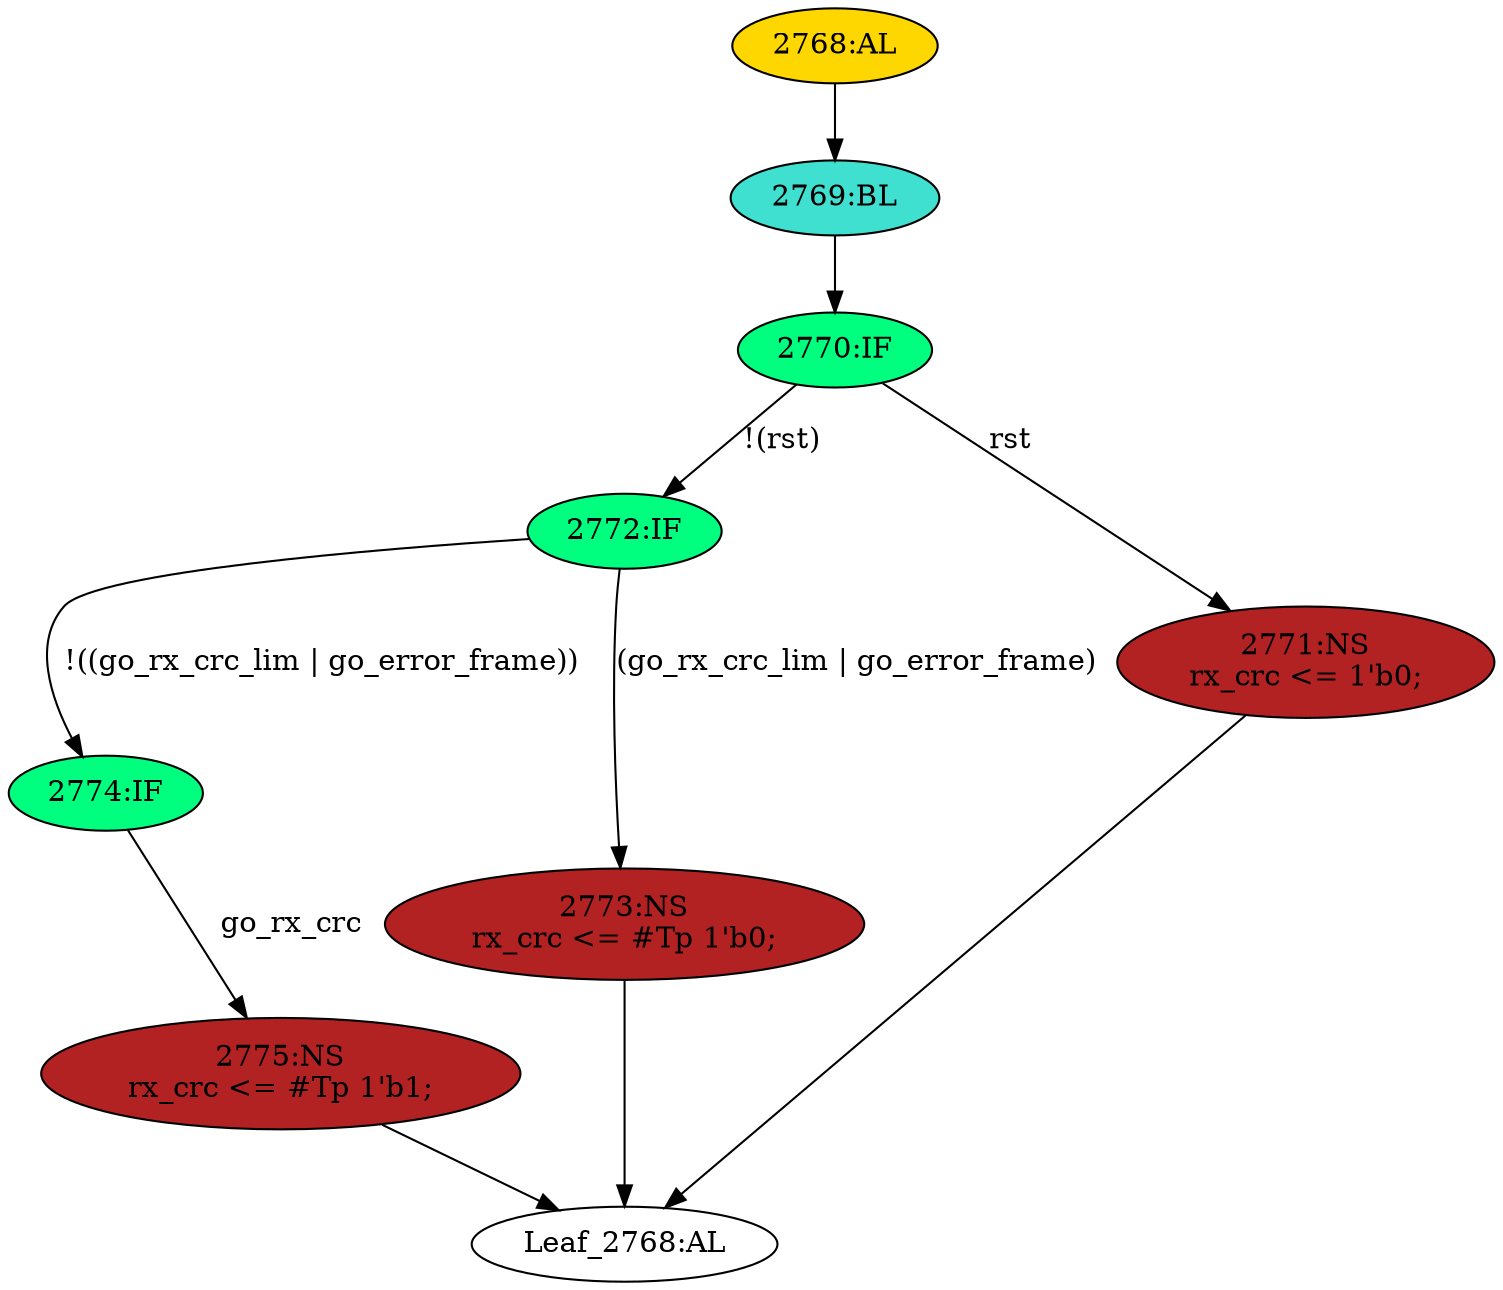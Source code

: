 strict digraph "" {
	node [label="\N"];
	"2769:BL"	 [ast="<pyverilog.vparser.ast.Block object at 0x7f44f692f450>",
		fillcolor=turquoise,
		label="2769:BL",
		statements="[]",
		style=filled,
		typ=Block];
	"2770:IF"	 [ast="<pyverilog.vparser.ast.IfStatement object at 0x7f44f692f490>",
		fillcolor=springgreen,
		label="2770:IF",
		statements="[]",
		style=filled,
		typ=IfStatement];
	"2769:BL" -> "2770:IF"	 [cond="[]",
		lineno=None];
	"2772:IF"	 [ast="<pyverilog.vparser.ast.IfStatement object at 0x7f44f692f4d0>",
		fillcolor=springgreen,
		label="2772:IF",
		statements="[]",
		style=filled,
		typ=IfStatement];
	"2774:IF"	 [ast="<pyverilog.vparser.ast.IfStatement object at 0x7f44f692f510>",
		fillcolor=springgreen,
		label="2774:IF",
		statements="[]",
		style=filled,
		typ=IfStatement];
	"2772:IF" -> "2774:IF"	 [cond="['go_rx_crc_lim', 'go_error_frame']",
		label="!((go_rx_crc_lim | go_error_frame))",
		lineno=2772];
	"2773:NS"	 [ast="<pyverilog.vparser.ast.NonblockingSubstitution object at 0x7f44f692f750>",
		fillcolor=firebrick,
		label="2773:NS
rx_crc <= #Tp 1'b0;",
		statements="[<pyverilog.vparser.ast.NonblockingSubstitution object at 0x7f44f692f750>]",
		style=filled,
		typ=NonblockingSubstitution];
	"2772:IF" -> "2773:NS"	 [cond="['go_rx_crc_lim', 'go_error_frame']",
		label="(go_rx_crc_lim | go_error_frame)",
		lineno=2772];
	"2775:NS"	 [ast="<pyverilog.vparser.ast.NonblockingSubstitution object at 0x7f44f692f550>",
		fillcolor=firebrick,
		label="2775:NS
rx_crc <= #Tp 1'b1;",
		statements="[<pyverilog.vparser.ast.NonblockingSubstitution object at 0x7f44f692f550>]",
		style=filled,
		typ=NonblockingSubstitution];
	"2774:IF" -> "2775:NS"	 [cond="['go_rx_crc']",
		label=go_rx_crc,
		lineno=2774];
	"2768:AL"	 [ast="<pyverilog.vparser.ast.Always object at 0x7f44f692fbd0>",
		clk_sens=True,
		fillcolor=gold,
		label="2768:AL",
		sens="['clk', 'rst']",
		statements="[]",
		style=filled,
		typ=Always,
		use_var="['rst', 'go_rx_crc', 'go_error_frame', 'go_rx_crc_lim']"];
	"2768:AL" -> "2769:BL"	 [cond="[]",
		lineno=None];
	"Leaf_2768:AL"	 [def_var="['rx_crc']",
		label="Leaf_2768:AL"];
	"2775:NS" -> "Leaf_2768:AL"	 [cond="[]",
		lineno=None];
	"2773:NS" -> "Leaf_2768:AL"	 [cond="[]",
		lineno=None];
	"2770:IF" -> "2772:IF"	 [cond="['rst']",
		label="!(rst)",
		lineno=2770];
	"2771:NS"	 [ast="<pyverilog.vparser.ast.NonblockingSubstitution object at 0x7f44f692fa50>",
		fillcolor=firebrick,
		label="2771:NS
rx_crc <= 1'b0;",
		statements="[<pyverilog.vparser.ast.NonblockingSubstitution object at 0x7f44f692fa50>]",
		style=filled,
		typ=NonblockingSubstitution];
	"2770:IF" -> "2771:NS"	 [cond="['rst']",
		label=rst,
		lineno=2770];
	"2771:NS" -> "Leaf_2768:AL"	 [cond="[]",
		lineno=None];
}
